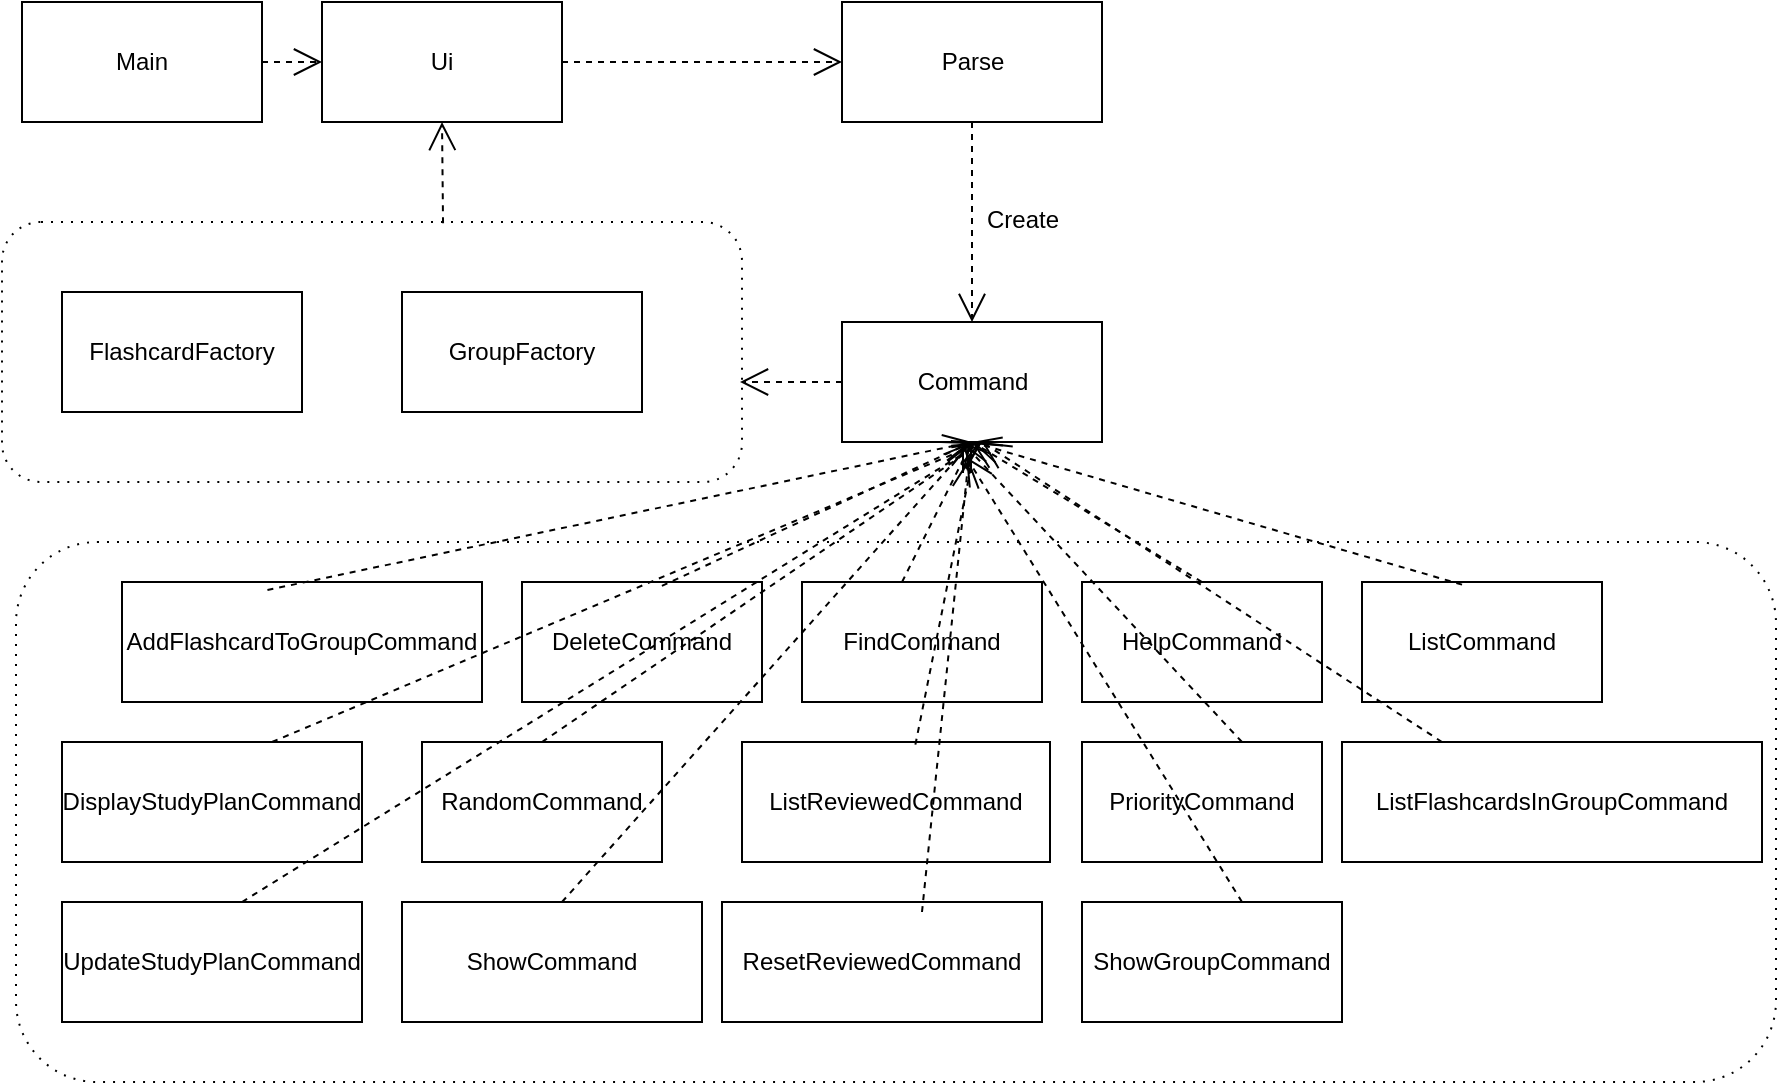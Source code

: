 <mxfile version="12.9.3" type="device"><diagram id="-whZA4yW2Sr4MLL12N4P" name="Page-1"><mxGraphModel dx="1022" dy="437" grid="1" gridSize="10" guides="1" tooltips="1" connect="1" arrows="1" fold="1" page="1" pageScale="1" pageWidth="827" pageHeight="1169" math="0" shadow="0"><root><mxCell id="0"/><mxCell id="1" parent="0"/><mxCell id="JI52vIQFL91Xt8ZyrHIm-51" value="" style="shape=ext;rounded=1;html=1;whiteSpace=wrap;dashed=1;dashPattern=1 4;strokeColor=#000000;" vertex="1" parent="1"><mxGeometry x="20" y="120" width="370" height="130" as="geometry"/></mxCell><mxCell id="JI52vIQFL91Xt8ZyrHIm-29" value="Event&#10;Sub-Process" style="shape=ext;rounded=1;html=1;whiteSpace=wrap;dashed=1;dashPattern=1 4;strokeColor=#000000;" vertex="1" parent="1"><mxGeometry x="27" y="280" width="880" height="270" as="geometry"/></mxCell><mxCell id="JI52vIQFL91Xt8ZyrHIm-2" value="Ui" style="rounded=0;whiteSpace=wrap;html=1;strokeColor=#000000;" vertex="1" parent="1"><mxGeometry x="180" y="10" width="120" height="60" as="geometry"/></mxCell><mxCell id="JI52vIQFL91Xt8ZyrHIm-3" value="Main" style="rounded=0;whiteSpace=wrap;html=1;strokeColor=#000000;" vertex="1" parent="1"><mxGeometry x="30" y="10" width="120" height="60" as="geometry"/></mxCell><mxCell id="JI52vIQFL91Xt8ZyrHIm-5" value="" style="endArrow=open;endSize=12;dashed=1;html=1;strokeColor=#000000;exitX=1;exitY=0.5;exitDx=0;exitDy=0;" edge="1" parent="1" source="JI52vIQFL91Xt8ZyrHIm-3" target="JI52vIQFL91Xt8ZyrHIm-2"><mxGeometry x="-0.112" y="10" width="160" relative="1" as="geometry"><mxPoint x="145" y="139.5" as="sourcePoint"/><mxPoint x="235" y="140" as="targetPoint"/><mxPoint as="offset"/></mxGeometry></mxCell><mxCell id="JI52vIQFL91Xt8ZyrHIm-7" value="Parse" style="html=1;strokeColor=#000000;" vertex="1" parent="1"><mxGeometry x="440" y="10" width="130" height="60" as="geometry"/></mxCell><mxCell id="JI52vIQFL91Xt8ZyrHIm-8" value="" style="endArrow=open;endSize=12;dashed=1;html=1;strokeColor=#000000;" edge="1" parent="1" source="JI52vIQFL91Xt8ZyrHIm-2" target="JI52vIQFL91Xt8ZyrHIm-7"><mxGeometry x="-0.112" y="10" width="160" relative="1" as="geometry"><mxPoint x="355" y="139.5" as="sourcePoint"/><mxPoint x="445" y="140" as="targetPoint"/><mxPoint as="offset"/></mxGeometry></mxCell><mxCell id="JI52vIQFL91Xt8ZyrHIm-9" value="" style="endArrow=open;endSize=12;dashed=1;html=1;entryX=0.5;entryY=0;entryDx=0;entryDy=0;exitX=0.5;exitY=1;exitDx=0;exitDy=0;strokeColor=#000000;" edge="1" parent="1" source="JI52vIQFL91Xt8ZyrHIm-7" target="JI52vIQFL91Xt8ZyrHIm-11"><mxGeometry x="-0.112" y="10" width="160" relative="1" as="geometry"><mxPoint x="500" y="120" as="sourcePoint"/><mxPoint x="580" y="120.286" as="targetPoint"/><mxPoint as="offset"/></mxGeometry></mxCell><mxCell id="JI52vIQFL91Xt8ZyrHIm-47" value="Create" style="text;html=1;align=center;verticalAlign=middle;resizable=0;points=[];labelBackgroundColor=#ffffff;strokeColor=#000000;" vertex="1" connectable="0" parent="JI52vIQFL91Xt8ZyrHIm-9"><mxGeometry x="-0.033" y="10" relative="1" as="geometry"><mxPoint x="15" as="offset"/></mxGeometry></mxCell><mxCell id="JI52vIQFL91Xt8ZyrHIm-12" value="" style="endArrow=open;endSize=12;dashed=1;html=1;entryX=0.5;entryY=0;entryDx=0;entryDy=0;exitX=0.5;exitY=1;exitDx=0;exitDy=0;strokeColor=#000000;" edge="1" parent="1" source="JI52vIQFL91Xt8ZyrHIm-11"><mxGeometry x="-0.112" y="10" width="160" relative="1" as="geometry"><mxPoint x="515" y="120" as="sourcePoint"/><mxPoint x="515" y="190" as="targetPoint"/><mxPoint as="offset"/></mxGeometry></mxCell><mxCell id="JI52vIQFL91Xt8ZyrHIm-11" value="Command" style="html=1;strokeColor=#000000;" vertex="1" parent="1"><mxGeometry x="440" y="170" width="130" height="60" as="geometry"/></mxCell><mxCell id="JI52vIQFL91Xt8ZyrHIm-13" value="" style="endArrow=open;endSize=12;dashed=1;html=1;exitX=0;exitY=0.5;exitDx=0;exitDy=0;strokeColor=#000000;" edge="1" parent="1" source="JI52vIQFL91Xt8ZyrHIm-11"><mxGeometry x="-0.112" y="10" width="160" relative="1" as="geometry"><mxPoint x="515" y="120" as="sourcePoint"/><mxPoint x="389" y="200" as="targetPoint"/><mxPoint as="offset"/></mxGeometry></mxCell><mxCell id="JI52vIQFL91Xt8ZyrHIm-14" value="DisplayStudyPlanCommand" style="rounded=0;whiteSpace=wrap;html=1;strokeColor=#000000;" vertex="1" parent="1"><mxGeometry x="50" y="380" width="150" height="60" as="geometry"/></mxCell><mxCell id="JI52vIQFL91Xt8ZyrHIm-15" value="AddFlashcardToGroupCommand" style="rounded=0;whiteSpace=wrap;html=1;strokeColor=#000000;" vertex="1" parent="1"><mxGeometry x="80" y="300" width="180" height="60" as="geometry"/></mxCell><mxCell id="JI52vIQFL91Xt8ZyrHIm-16" value="FindCommand" style="rounded=0;whiteSpace=wrap;html=1;strokeColor=#000000;" vertex="1" parent="1"><mxGeometry x="420" y="300" width="120" height="60" as="geometry"/></mxCell><mxCell id="JI52vIQFL91Xt8ZyrHIm-17" value="HelpCommand" style="rounded=0;whiteSpace=wrap;html=1;strokeColor=#000000;" vertex="1" parent="1"><mxGeometry x="560" y="300" width="120" height="60" as="geometry"/></mxCell><mxCell id="JI52vIQFL91Xt8ZyrHIm-18" value="ListCommand" style="rounded=0;whiteSpace=wrap;html=1;strokeColor=#000000;" vertex="1" parent="1"><mxGeometry x="700" y="300" width="120" height="60" as="geometry"/></mxCell><mxCell id="JI52vIQFL91Xt8ZyrHIm-19" value="DeleteCommand" style="rounded=0;whiteSpace=wrap;html=1;strokeColor=#000000;" vertex="1" parent="1"><mxGeometry x="280" y="300" width="120" height="60" as="geometry"/></mxCell><mxCell id="JI52vIQFL91Xt8ZyrHIm-20" value="ListReviewedCommand" style="rounded=0;whiteSpace=wrap;html=1;strokeColor=#000000;" vertex="1" parent="1"><mxGeometry x="390" y="380" width="154" height="60" as="geometry"/></mxCell><mxCell id="JI52vIQFL91Xt8ZyrHIm-21" value="ListFlashcardsInGroupCommand" style="rounded=0;whiteSpace=wrap;html=1;strokeColor=#000000;" vertex="1" parent="1"><mxGeometry x="690" y="380" width="210" height="60" as="geometry"/></mxCell><mxCell id="JI52vIQFL91Xt8ZyrHIm-22" value="PriorityCommand" style="rounded=0;whiteSpace=wrap;html=1;strokeColor=#000000;" vertex="1" parent="1"><mxGeometry x="560" y="380" width="120" height="60" as="geometry"/></mxCell><mxCell id="JI52vIQFL91Xt8ZyrHIm-24" value="RandomCommand" style="rounded=0;whiteSpace=wrap;html=1;strokeColor=#000000;" vertex="1" parent="1"><mxGeometry x="230" y="380" width="120" height="60" as="geometry"/></mxCell><mxCell id="JI52vIQFL91Xt8ZyrHIm-25" value="UpdateStudyPlanCommand" style="rounded=0;whiteSpace=wrap;html=1;strokeColor=#000000;" vertex="1" parent="1"><mxGeometry x="50" y="460" width="150" height="60" as="geometry"/></mxCell><mxCell id="JI52vIQFL91Xt8ZyrHIm-26" value="ShowCommand" style="rounded=0;whiteSpace=wrap;html=1;strokeColor=#000000;" vertex="1" parent="1"><mxGeometry x="220" y="460" width="150" height="60" as="geometry"/></mxCell><mxCell id="JI52vIQFL91Xt8ZyrHIm-27" value="ShowGroupCommand" style="rounded=0;whiteSpace=wrap;html=1;strokeColor=#000000;" vertex="1" parent="1"><mxGeometry x="560" y="460" width="130" height="60" as="geometry"/></mxCell><mxCell id="JI52vIQFL91Xt8ZyrHIm-28" value="ResetReviewedCommand" style="rounded=0;whiteSpace=wrap;html=1;strokeColor=#000000;" vertex="1" parent="1"><mxGeometry x="380" y="460" width="160" height="60" as="geometry"/></mxCell><mxCell id="JI52vIQFL91Xt8ZyrHIm-30" value="" style="endArrow=open;endSize=12;dashed=1;html=1;entryX=0.5;entryY=1;entryDx=0;entryDy=0;exitX=0.5;exitY=0;exitDx=0;exitDy=0;strokeColor=#000000;" edge="1" parent="1" source="JI52vIQFL91Xt8ZyrHIm-17" target="JI52vIQFL91Xt8ZyrHIm-11"><mxGeometry x="-0.112" y="10" width="160" relative="1" as="geometry"><mxPoint x="610" y="299" as="sourcePoint"/><mxPoint x="700" y="299.5" as="targetPoint"/><mxPoint as="offset"/></mxGeometry></mxCell><mxCell id="JI52vIQFL91Xt8ZyrHIm-32" value="" style="endArrow=open;endSize=12;dashed=1;html=1;entryX=0.5;entryY=1;entryDx=0;entryDy=0;exitX=0.417;exitY=0;exitDx=0;exitDy=0;exitPerimeter=0;strokeColor=#000000;" edge="1" parent="1" source="JI52vIQFL91Xt8ZyrHIm-16" target="JI52vIQFL91Xt8ZyrHIm-11"><mxGeometry x="-0.112" y="10" width="160" relative="1" as="geometry"><mxPoint x="480" y="300" as="sourcePoint"/><mxPoint x="570" y="300.5" as="targetPoint"/><mxPoint as="offset"/></mxGeometry></mxCell><mxCell id="JI52vIQFL91Xt8ZyrHIm-33" value="" style="endArrow=open;endSize=12;dashed=1;html=1;exitX=0.583;exitY=0.033;exitDx=0;exitDy=0;exitPerimeter=0;strokeColor=#000000;" edge="1" parent="1" source="JI52vIQFL91Xt8ZyrHIm-19"><mxGeometry x="-0.112" y="10" width="160" relative="1" as="geometry"><mxPoint x="340" y="299" as="sourcePoint"/><mxPoint x="505" y="230" as="targetPoint"/><mxPoint as="offset"/></mxGeometry></mxCell><mxCell id="JI52vIQFL91Xt8ZyrHIm-34" value="" style="endArrow=open;endSize=12;dashed=1;html=1;exitX=0.404;exitY=0.067;exitDx=0;exitDy=0;exitPerimeter=0;entryX=0.5;entryY=1;entryDx=0;entryDy=0;strokeColor=#000000;" edge="1" parent="1" source="JI52vIQFL91Xt8ZyrHIm-15" target="JI52vIQFL91Xt8ZyrHIm-11"><mxGeometry x="-0.112" y="10" width="160" relative="1" as="geometry"><mxPoint x="180" y="119.5" as="sourcePoint"/><mxPoint x="270" y="120" as="targetPoint"/><mxPoint as="offset"/></mxGeometry></mxCell><mxCell id="JI52vIQFL91Xt8ZyrHIm-35" value="" style="endArrow=open;endSize=12;dashed=1;html=1;entryX=0.5;entryY=1;entryDx=0;entryDy=0;exitX=0.417;exitY=0.022;exitDx=0;exitDy=0;exitPerimeter=0;strokeColor=#000000;" edge="1" parent="1" source="JI52vIQFL91Xt8ZyrHIm-18" target="JI52vIQFL91Xt8ZyrHIm-11"><mxGeometry x="-0.112" y="10" width="160" relative="1" as="geometry"><mxPoint x="765" y="300" as="sourcePoint"/><mxPoint x="650" y="250" as="targetPoint"/><mxPoint as="offset"/></mxGeometry></mxCell><mxCell id="JI52vIQFL91Xt8ZyrHIm-36" value="" style="endArrow=open;endSize=12;dashed=1;html=1;entryX=0.487;entryY=1.144;entryDx=0;entryDy=0;exitX=0;exitY=0.5;exitDx=0;exitDy=0;entryPerimeter=0;strokeColor=#000000;" edge="1" parent="1" target="JI52vIQFL91Xt8ZyrHIm-11"><mxGeometry x="-0.112" y="10" width="160" relative="1" as="geometry"><mxPoint x="480" y="465" as="sourcePoint"/><mxPoint x="330" y="355" as="targetPoint"/><mxPoint as="offset"/></mxGeometry></mxCell><mxCell id="JI52vIQFL91Xt8ZyrHIm-37" value="" style="endArrow=open;endSize=12;dashed=1;html=1;exitX=0;exitY=0.5;exitDx=0;exitDy=0;strokeColor=#000000;" edge="1" parent="1"><mxGeometry x="-0.112" y="10" width="160" relative="1" as="geometry"><mxPoint x="300" y="460" as="sourcePoint"/><mxPoint x="505" y="230" as="targetPoint"/><mxPoint as="offset"/></mxGeometry></mxCell><mxCell id="JI52vIQFL91Xt8ZyrHIm-38" value="" style="endArrow=open;endSize=12;dashed=1;html=1;exitX=0;exitY=0.5;exitDx=0;exitDy=0;strokeColor=#000000;" edge="1" parent="1"><mxGeometry x="-0.112" y="10" width="160" relative="1" as="geometry"><mxPoint x="140" y="460" as="sourcePoint"/><mxPoint x="510" y="230" as="targetPoint"/><mxPoint as="offset"/></mxGeometry></mxCell><mxCell id="JI52vIQFL91Xt8ZyrHIm-39" value="" style="endArrow=open;endSize=12;dashed=1;html=1;exitX=0;exitY=0.5;exitDx=0;exitDy=0;strokeColor=#000000;" edge="1" parent="1"><mxGeometry x="-0.112" y="10" width="160" relative="1" as="geometry"><mxPoint x="740" y="380" as="sourcePoint"/><mxPoint x="510" y="230" as="targetPoint"/><mxPoint as="offset"/></mxGeometry></mxCell><mxCell id="JI52vIQFL91Xt8ZyrHIm-40" value="" style="endArrow=open;endSize=12;dashed=1;html=1;exitX=0;exitY=0.5;exitDx=0;exitDy=0;strokeColor=#000000;" edge="1" parent="1"><mxGeometry x="-0.112" y="10" width="160" relative="1" as="geometry"><mxPoint x="640" y="380" as="sourcePoint"/><mxPoint x="500" y="230" as="targetPoint"/><mxPoint as="offset"/></mxGeometry></mxCell><mxCell id="JI52vIQFL91Xt8ZyrHIm-41" value="" style="endArrow=open;endSize=12;dashed=1;html=1;exitX=0.563;exitY=0.022;exitDx=0;exitDy=0;exitPerimeter=0;strokeColor=#000000;" edge="1" parent="1" source="JI52vIQFL91Xt8ZyrHIm-20" target="JI52vIQFL91Xt8ZyrHIm-11"><mxGeometry x="-0.112" y="10" width="160" relative="1" as="geometry"><mxPoint x="488.5" y="380" as="sourcePoint"/><mxPoint x="500" y="250" as="targetPoint"/><Array as="points"><mxPoint x="505" y="240"/><mxPoint x="500" y="230"/></Array><mxPoint as="offset"/></mxGeometry></mxCell><mxCell id="JI52vIQFL91Xt8ZyrHIm-42" value="" style="endArrow=open;endSize=12;dashed=1;html=1;exitX=0.5;exitY=0;exitDx=0;exitDy=0;strokeColor=#000000;" edge="1" parent="1" source="JI52vIQFL91Xt8ZyrHIm-24"><mxGeometry x="-0.112" y="10" width="160" relative="1" as="geometry"><mxPoint x="310" y="380" as="sourcePoint"/><mxPoint x="510" y="230" as="targetPoint"/><mxPoint as="offset"/></mxGeometry></mxCell><mxCell id="JI52vIQFL91Xt8ZyrHIm-43" value="" style="endArrow=open;endSize=12;dashed=1;html=1;exitX=0;exitY=0.5;exitDx=0;exitDy=0;strokeColor=#000000;" edge="1" parent="1"><mxGeometry x="-0.112" y="10" width="160" relative="1" as="geometry"><mxPoint x="155" y="380" as="sourcePoint"/><mxPoint x="510" y="230" as="targetPoint"/><mxPoint as="offset"/></mxGeometry></mxCell><mxCell id="JI52vIQFL91Xt8ZyrHIm-46" value="" style="endArrow=open;endSize=12;dashed=1;html=1;entryX=0.477;entryY=1.122;entryDx=0;entryDy=0;exitX=0;exitY=0.5;exitDx=0;exitDy=0;entryPerimeter=0;strokeColor=#000000;" edge="1" parent="1" target="JI52vIQFL91Xt8ZyrHIm-11"><mxGeometry x="-0.112" y="10" width="160" relative="1" as="geometry"><mxPoint x="640" y="460" as="sourcePoint"/><mxPoint x="490" y="350" as="targetPoint"/><Array as="points"/><mxPoint as="offset"/></mxGeometry></mxCell><mxCell id="JI52vIQFL91Xt8ZyrHIm-48" value="FlashcardFactory" style="rounded=0;whiteSpace=wrap;html=1;strokeColor=#000000;" vertex="1" parent="1"><mxGeometry x="50" y="155" width="120" height="60" as="geometry"/></mxCell><mxCell id="JI52vIQFL91Xt8ZyrHIm-49" value="GroupFactory" style="rounded=0;whiteSpace=wrap;html=1;strokeColor=#000000;" vertex="1" parent="1"><mxGeometry x="220" y="155" width="120" height="60" as="geometry"/></mxCell><mxCell id="JI52vIQFL91Xt8ZyrHIm-53" value="" style="endArrow=open;endSize=12;dashed=1;html=1;strokeColor=#000000;exitX=0.596;exitY=0.005;exitDx=0;exitDy=0;exitPerimeter=0;entryX=0.5;entryY=1;entryDx=0;entryDy=0;" edge="1" parent="1" source="JI52vIQFL91Xt8ZyrHIm-51" target="JI52vIQFL91Xt8ZyrHIm-2"><mxGeometry x="-0.112" y="10" width="160" relative="1" as="geometry"><mxPoint x="150" y="70" as="sourcePoint"/><mxPoint x="245" y="70" as="targetPoint"/><mxPoint as="offset"/></mxGeometry></mxCell></root></mxGraphModel></diagram></mxfile>